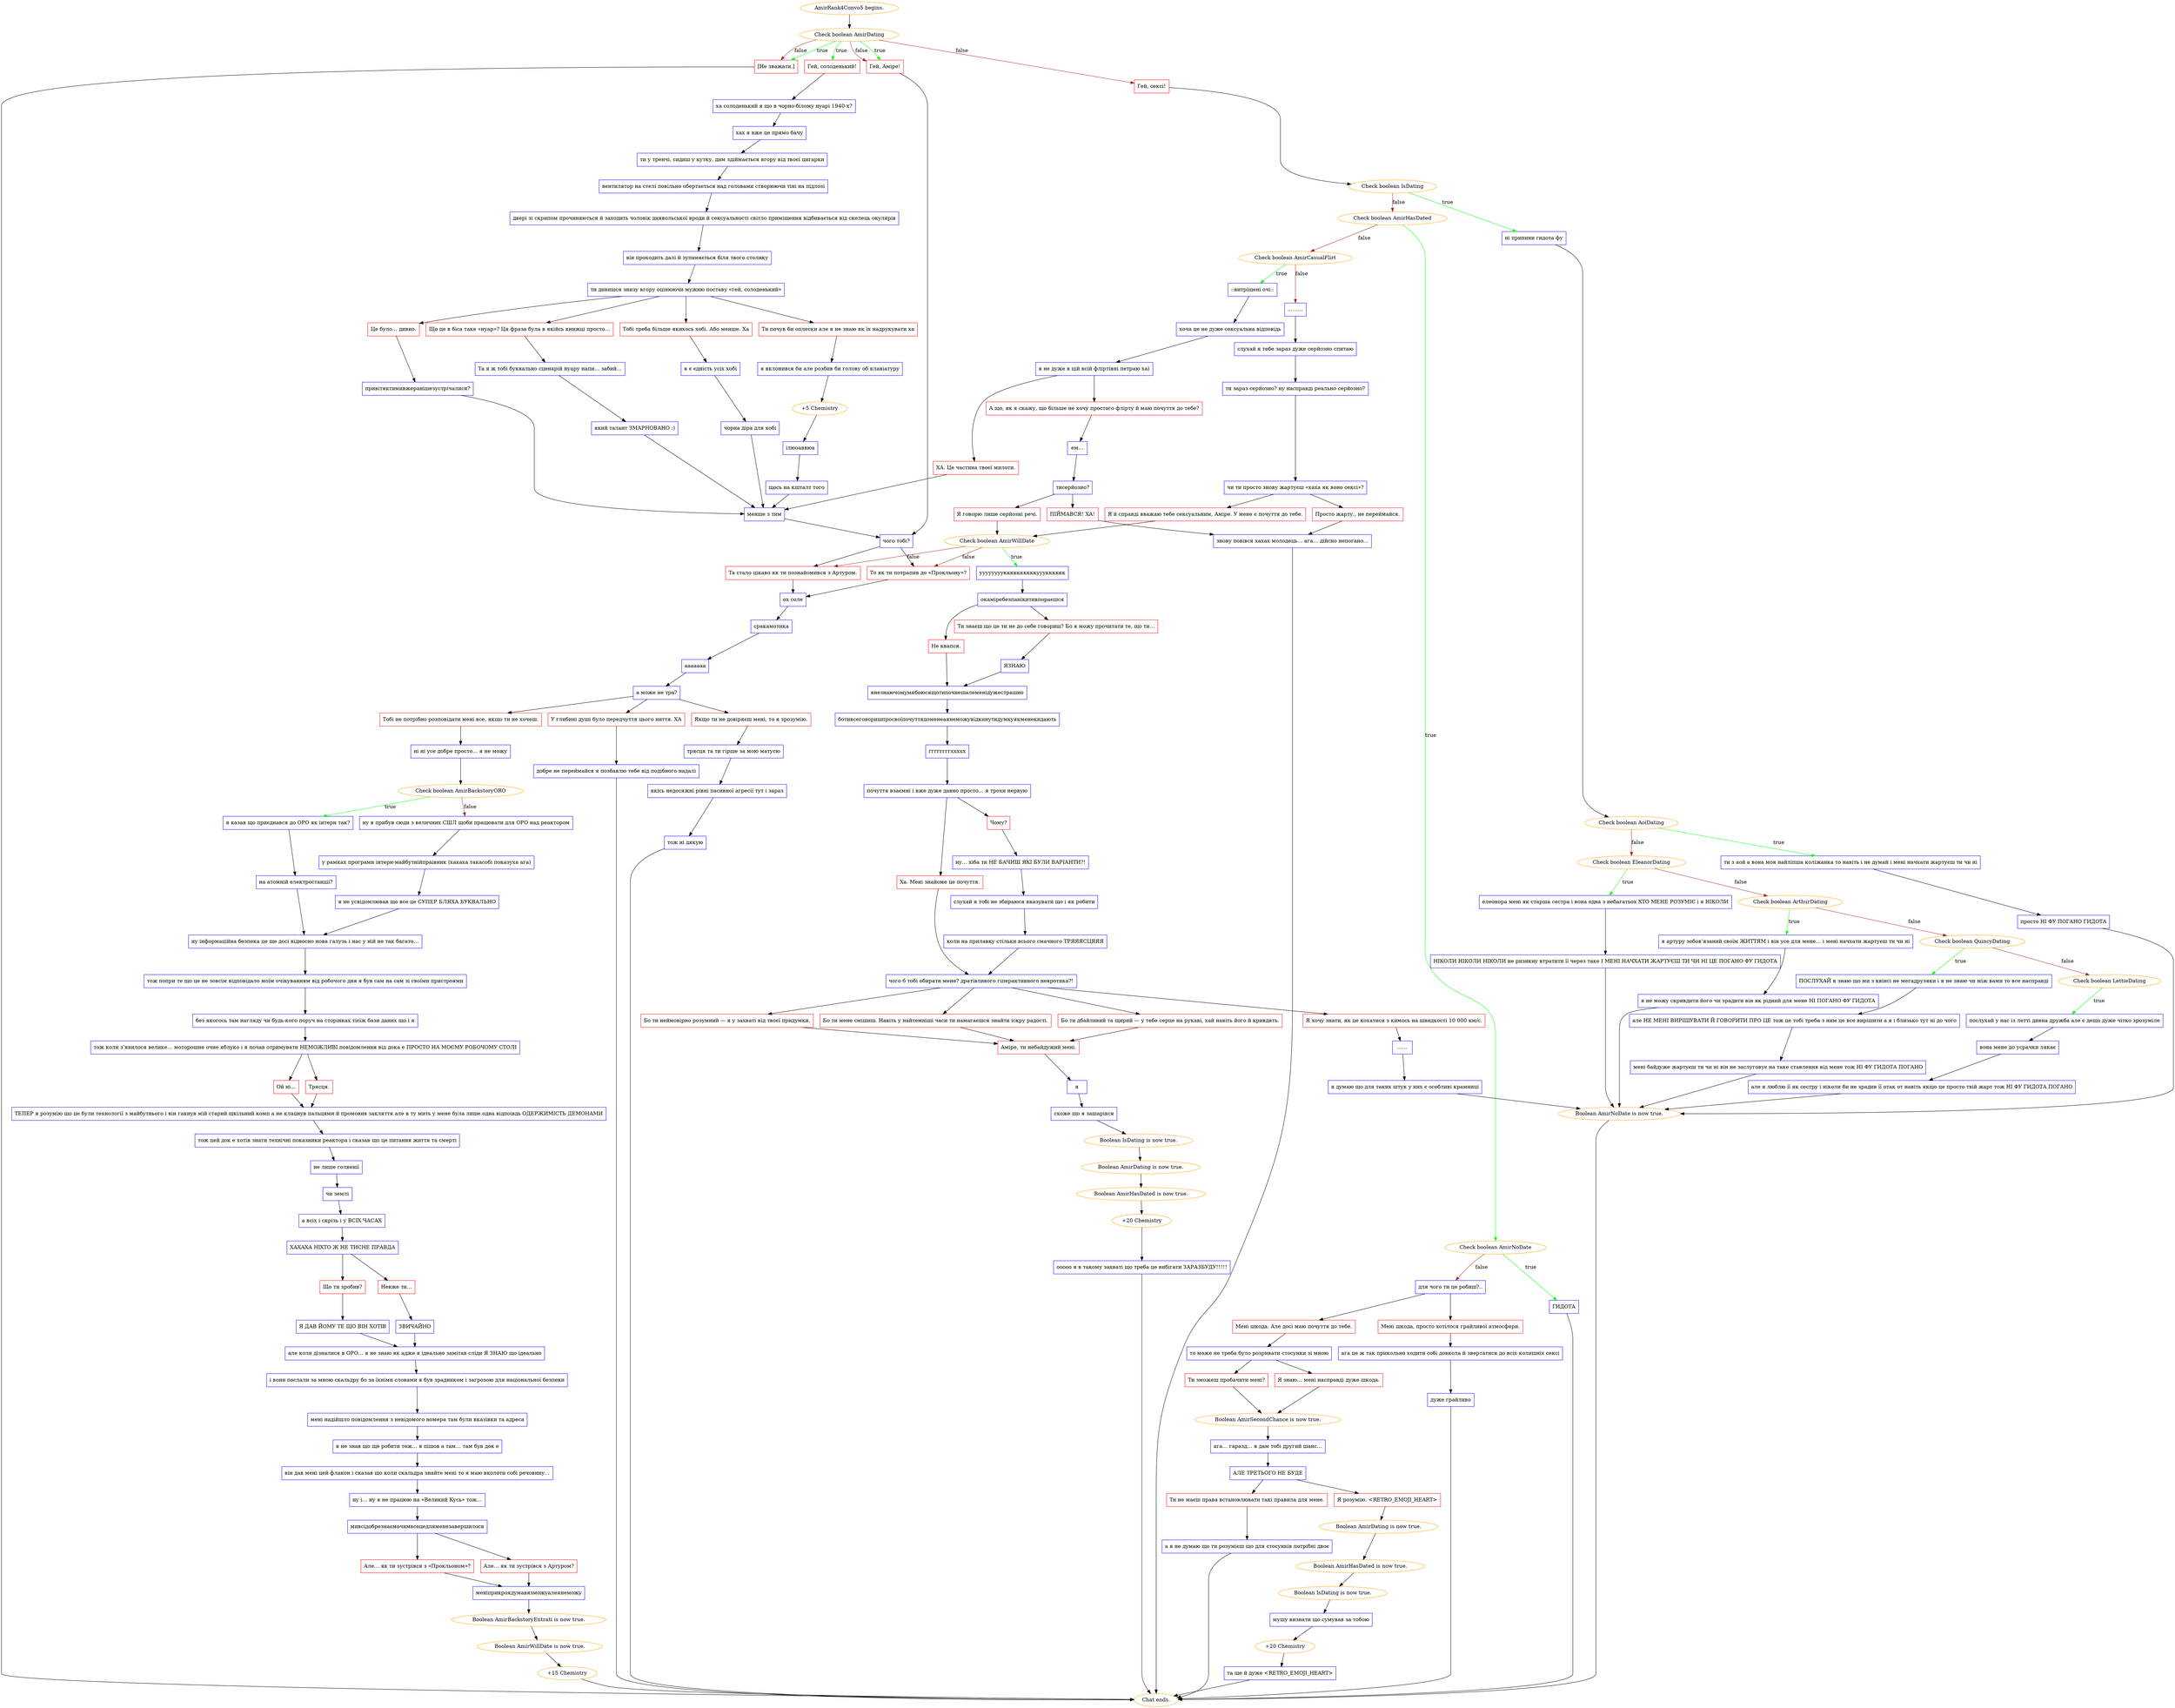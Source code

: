 digraph {
	"AmirRank4Convo5 begins." [color=orange];
		"AmirRank4Convo5 begins." -> j1041127430;
	j1041127430 [label="Check boolean AmirDating",color=orange];
		j1041127430 -> j1395220908 [label=true,color=green];
		j1041127430 -> j2689413922 [label=true,color=green];
		j1041127430 -> j704229613 [label=true,color=green];
		j1041127430 -> j976728846 [label=false,color=brown];
		j1041127430 -> j2689413922 [label=false,color=brown];
		j1041127430 -> j704229613 [label=false,color=brown];
	j1395220908 [label="Гей, солоденький!",shape=box,color=red];
		j1395220908 -> j648113539;
	j2689413922 [label="Гей, Аміре!",shape=box,color=red];
		j2689413922 -> j4248701064;
	j704229613 [label="[Не зважати.]",shape=box,color=red];
		j704229613 -> "Chat ends.";
	j976728846 [label="Гей, сексі!",shape=box,color=red];
		j976728846 -> j1285885712;
	j648113539 [label="ха солоденький я що в чорно-білому нуарі 1940-х?",shape=box,color=blue];
		j648113539 -> j594593402;
	j4248701064 [label="чого тобі?",shape=box,color=blue];
		j4248701064 -> j599991229;
		j4248701064 -> j4279975997;
	"Chat ends." [color=orange];
	j1285885712 [label="Check boolean IsDating",color=orange];
		j1285885712 -> j2408751337 [label=true,color=green];
		j1285885712 -> j1466932226 [label=false,color=brown];
	j594593402 [label="хах я вже це прямо бачу",shape=box,color=blue];
		j594593402 -> j3960043454;
	j599991229 [label="То як ти потрапив до «Прокльону»?",shape=box,color=red];
		j599991229 -> j2011790300;
	j4279975997 [label="Та стало цікаво як ти познайомився з Артуром.",shape=box,color=red];
		j4279975997 -> j2011790300;
	j2408751337 [label="ні припини гидота фу",shape=box,color=blue];
		j2408751337 -> j2194901993;
	j1466932226 [label="Check boolean AmirHasDated",color=orange];
		j1466932226 -> j2389968274 [label=true,color=green];
		j1466932226 -> j4212409289 [label=false,color=brown];
	j3960043454 [label="ти у тренчі, сидиш у кутку, дим здіймається вгору від твоєї цигарки",shape=box,color=blue];
		j3960043454 -> j3484542692;
	j2011790300 [label="ох соле",shape=box,color=blue];
		j2011790300 -> j329697444;
	j2194901993 [label="Check boolean AoiDating",color=orange];
		j2194901993 -> j456572228 [label=true,color=green];
		j2194901993 -> j270986833 [label=false,color=brown];
	j2389968274 [label="Check boolean AmirNoDate",color=orange];
		j2389968274 -> j250165772 [label=true,color=green];
		j2389968274 -> j725015805 [label=false,color=brown];
	j4212409289 [label="Check boolean AmirCasualFlirt",color=orange];
		j4212409289 -> j1807291625 [label=true,color=green];
		j4212409289 -> j999226437 [label=false,color=brown];
	j3484542692 [label="вентилятор на стелі повільно обертається над головами створюючи тіні на підлозі",shape=box,color=blue];
		j3484542692 -> j2135429478;
	j329697444 [label="сракамотика",shape=box,color=blue];
		j329697444 -> j2472386879;
	j456572228 [label="ти з аой а вона моя найліпша коліжанка то навіть і не думай і мені начхати жартуєш ти чи ні",shape=box,color=blue];
		j456572228 -> j198416145;
	j270986833 [label="Check boolean EleanorDating",color=orange];
		j270986833 -> j1996934929 [label=true,color=green];
		j270986833 -> j248580380 [label=false,color=brown];
	j250165772 [label="ГИДОТА",shape=box,color=blue];
		j250165772 -> "Chat ends.";
	j725015805 [label="для чого ти це робиш?..",shape=box,color=blue];
		j725015805 -> j613754340;
		j725015805 -> j756534049;
	j1807291625 [label="::витріщені очі::",shape=box,color=blue];
		j1807291625 -> j36819861;
	j999226437 [label="………",shape=box,color=blue];
		j999226437 -> j4066821917;
	j2135429478 [label="двері зі скрипом прочиняються й заходить чоловік диявольської вроди й сексуальності світло приміщення відбивається від скелець окулярів",shape=box,color=blue];
		j2135429478 -> j2337326293;
	j2472386879 [label="ааааааа",shape=box,color=blue];
		j2472386879 -> j4048414238;
	j198416145 [label="просто НІ ФУ ПОГАНО ГИДОТА",shape=box,color=blue];
		j198416145 -> j2322051913;
	j1996934929 [label="елеонора мені як старша сестра і вона одна з небагатьох ХТО МЕНЕ РОЗУМІЄ і я НІКОЛИ",shape=box,color=blue];
		j1996934929 -> j253395789;
	j248580380 [label="Check boolean ArthurDating",color=orange];
		j248580380 -> j1954438629 [label=true,color=green];
		j248580380 -> j2042435166 [label=false,color=brown];
	j613754340 [label="Мені шкода. Але досі маю почуття до тебе.",shape=box,color=red];
		j613754340 -> j808114954;
	j756534049 [label="Мені шкода, просто хотілося грайливої атмосфери.",shape=box,color=red];
		j756534049 -> j3097386452;
	j36819861 [label="хоча це не дуже сексуальна відповідь",shape=box,color=blue];
		j36819861 -> j1165957489;
	j4066821917 [label="слухай я тебе зараз дуже серйозно спитаю",shape=box,color=blue];
		j4066821917 -> j4017319234;
	j2337326293 [label="він проходить далі й зупиняється біля твого столику",shape=box,color=blue];
		j2337326293 -> j1021710962;
	j4048414238 [label="а може не тра?",shape=box,color=blue];
		j4048414238 -> j1310504586;
		j4048414238 -> j982664486;
		j4048414238 -> j417471968;
	j2322051913 [label="Boolean AmirNoDate is now true.",color=orange];
		j2322051913 -> "Chat ends.";
	j253395789 [label="НІКОЛИ НІКОЛИ НІКОЛИ не ризикну втратити її через таке І МЕНІ НАЧХАТИ ЖАРТУЄШ ТИ ЧИ НІ ЦЕ ПОГАНО ФУ ГИДОТА",shape=box,color=blue];
		j253395789 -> j2322051913;
	j1954438629 [label="я артуру зобов’язаний своїм ЖИТТЯМ і він усе для мене… і мені начхати жартуєш ти чи ні",shape=box,color=blue];
		j1954438629 -> j4214191614;
	j2042435166 [label="Check boolean QuincyDating",color=orange];
		j2042435166 -> j1607333697 [label=true,color=green];
		j2042435166 -> j1355762945 [label=false,color=brown];
	j808114954 [label="то може не треба було розривати стосунки зі мною",shape=box,color=blue];
		j808114954 -> j101735640;
		j808114954 -> j2265041755;
	j3097386452 [label="ага це ж так прикольно ходити собі довкола й звертатися до всіх колишніх сексі",shape=box,color=blue];
		j3097386452 -> j583415569;
	j1165957489 [label="я не дуже в цій всій фліртівні петраю ха)",shape=box,color=blue];
		j1165957489 -> j637700000;
		j1165957489 -> j1778361279;
	j4017319234 [label="ти зараз серйозно? ну насправді реально серйозно?",shape=box,color=blue];
		j4017319234 -> j3837016385;
	j1021710962 [label="ти дивишся знизу вгору оцінюючи мужню поставу «гей, солоденький»",shape=box,color=blue];
		j1021710962 -> j3205072112;
		j1021710962 -> j3757547495;
		j1021710962 -> j2990519012;
		j1021710962 -> j2707209564;
	j1310504586 [label="Якщо ти не довіряєш мені, то я зрозумію.",shape=box,color=red];
		j1310504586 -> j3193072690;
	j982664486 [label="Тобі не потрібно розповідати мені все, якщо ти не хочеш.",shape=box,color=red];
		j982664486 -> j3706645605;
	j417471968 [label="У глибині душі було передчуття цього ниття. ХА",shape=box,color=red];
		j417471968 -> j1908809047;
	j4214191614 [label="я не можу скривдити його чи зрадити він як рідний для мене НІ ПОГАНО ФУ ГИДОТА",shape=box,color=blue];
		j4214191614 -> j2322051913;
	j1607333697 [label="ПОСЛУХАЙ я знаю що ми з квінсі не мегадрузяки і я не знаю чи між вами то все насправді",shape=box,color=blue];
		j1607333697 -> j2786757002;
	j1355762945 [label="Check boolean LettieDating",color=orange];
		j1355762945 -> j1823272086 [label=true,color=green];
	j101735640 [label="Я знаю… мені насправді дуже шкода.",shape=box,color=red];
		j101735640 -> j4101690616;
	j2265041755 [label="Ти зможеш пробачити мені?",shape=box,color=red];
		j2265041755 -> j4101690616;
	j583415569 [label="дуже грайливо",shape=box,color=blue];
		j583415569 -> "Chat ends.";
	j637700000 [label="ХА. Це частина твоєї милоти.",shape=box,color=red];
		j637700000 -> j2664118997;
	j1778361279 [label="А що, як я скажу, що більше не хочу простого флірту й маю почуття до тебе?",shape=box,color=red];
		j1778361279 -> j2281720505;
	j3837016385 [label="чи ти просто знову жартуєш «хаха як воно сексі»?",shape=box,color=blue];
		j3837016385 -> j483130771;
		j3837016385 -> j2916231451;
	j3205072112 [label="Що це в біса таке «нуар»? Ця фраза була в якійсь книжці просто…",shape=box,color=red];
		j3205072112 -> j2183761317;
	j3757547495 [label="Тобі треба більше якихось хобі. Або менше. Ха",shape=box,color=red];
		j3757547495 -> j2644362060;
	j2990519012 [label="Ти почув би оплески але я не знаю як їх надрукувати ха",shape=box,color=red];
		j2990519012 -> j712318059;
	j2707209564 [label="Це було… дивно.",shape=box,color=red];
		j2707209564 -> j1086062993;
	j3193072690 [label="трясця та ти гірше за мою матусю",shape=box,color=blue];
		j3193072690 -> j336924926;
	j3706645605 [label="ні ні усе добре просто… я не можу",shape=box,color=blue];
		j3706645605 -> j3897178294;
	j1908809047 [label="добре не переймайся я позбавлю тебе від подібного надалі",shape=box,color=blue];
		j1908809047 -> "Chat ends.";
	j2786757002 [label="але НЕ МЕНІ ВИРІШУВАТИ Й ГОВОРИТИ ПРО ЦЕ тож це тобі треба з ним це все вирішити а я і близько тут ні до чого",shape=box,color=blue];
		j2786757002 -> j1885590936;
	j1823272086 [label="послухай у нас із летті дивна дружба але є дещо дуже чітко зрозуміле",shape=box,color=blue];
		j1823272086 -> j707015204;
	j4101690616 [label="Boolean AmirSecondChance is now true.",color=orange];
		j4101690616 -> j2185395870;
	j2664118997 [label="менше з тим",shape=box,color=blue];
		j2664118997 -> j4248701064;
	j2281720505 [label="ем…",shape=box,color=blue];
		j2281720505 -> j402816949;
	j483130771 [label="Я й справді вважаю тебе сексуальним, Аміре. У мене є почуття до тебе.",shape=box,color=red];
		j483130771 -> j1750762052;
	j2916231451 [label="Просто жарту., не переймайся.",shape=box,color=red];
		j2916231451 -> j97988110;
	j2183761317 [label="Та я ж тобі буквально сценарій нуару напи… забий…",shape=box,color=blue];
		j2183761317 -> j779502076;
	j2644362060 [label="я є єдність усіх хобі",shape=box,color=blue];
		j2644362060 -> j301322373;
	j712318059 [label="я вклонився би але розбив би голову об клавіатуру",shape=box,color=blue];
		j712318059 -> j2236307034;
	j1086062993 [label="привітяктимивжеранішезустрічалися?",shape=box,color=blue];
		j1086062993 -> j2664118997;
	j336924926 [label="якісь недосяжні рівні пасивної агресії тут і зараз",shape=box,color=blue];
		j336924926 -> j597290721;
	j3897178294 [label="Check boolean AmirBackstoryORO",color=orange];
		j3897178294 -> j2439265049 [label=true,color=green];
		j3897178294 -> j3159291484 [label=false,color=brown];
	j1885590936 [label="мені байдуже жартуєш ти чи ні він не заслуговує на таке ставлення від мене тож НІ ФУ ГИДОТА ПОГАНО",shape=box,color=blue];
		j1885590936 -> j2322051913;
	j707015204 [label="вона мене до усрачки лякає",shape=box,color=blue];
		j707015204 -> j2551964301;
	j2185395870 [label="ага… гаразд… я дам тобі другий шанс…",shape=box,color=blue];
		j2185395870 -> j1978743369;
	j402816949 [label="тисерйозно?",shape=box,color=blue];
		j402816949 -> j3575079803;
		j402816949 -> j3917807379;
	j1750762052 [label="Check boolean AmirWillDate",color=orange];
		j1750762052 -> j627583761 [label=true,color=green];
		j1750762052 -> j599991229 [label=false,color=brown];
		j1750762052 -> j4279975997 [label=false,color=brown];
	j97988110 [label="знову повівся хахах молодець… ага… дійсно непогано…",shape=box,color=blue];
		j97988110 -> "Chat ends.";
	j779502076 [label="який талант ЗМАРНОВАНО :)",shape=box,color=blue];
		j779502076 -> j2664118997;
	j301322373 [label="чорна діра для хобі",shape=box,color=blue];
		j301322373 -> j2664118997;
	j2236307034 [label="+5 Chemistry",color=orange];
		j2236307034 -> j1472996203;
	j597290721 [label="тож ні дякую",shape=box,color=blue];
		j597290721 -> "Chat ends.";
	j2439265049 [label="я казав що приєднався до ОРО як інтерн так?",shape=box,color=blue];
		j2439265049 -> j146533052;
	j3159291484 [label="ну я прибув сюди з величних СШЛ щоби працювати для ОРО над реактором",shape=box,color=blue];
		j3159291484 -> j3732814591;
	j2551964301 [label="але я люблю її як сестру і ніколи би не зрадив її отак от навіть якщо це просто твій жарт тож НІ ФУ ГИДОТА ПОГАНО",shape=box,color=blue];
		j2551964301 -> j2322051913;
	j1978743369 [label="АЛЕ ТРЕТЬОГО НЕ БУДЕ",shape=box,color=blue];
		j1978743369 -> j3469146054;
		j1978743369 -> j253300276;
	j3575079803 [label="Я говорю лише серйозні речі.",shape=box,color=red];
		j3575079803 -> j1750762052;
	j3917807379 [label="ПІЙМАВСЯ! ХА!",shape=box,color=red];
		j3917807379 -> j97988110;
	j627583761 [label="ууууууууккккккккккууукккккк",shape=box,color=blue];
		j627583761 -> j1252514809;
	j1472996203 [label="ілюоаввюа",shape=box,color=blue];
		j1472996203 -> j3141500077;
	j146533052 [label="на атомній електростанції?",shape=box,color=blue];
		j146533052 -> j1854471022;
	j3732814591 [label="у рамках програми інтерн-майбутнійпраівник (хахаха такасобі показуха ага)",shape=box,color=blue];
		j3732814591 -> j359171642;
	j3469146054 [label="Я розумію. <RETRO_EMOJI_HEART>",shape=box,color=red];
		j3469146054 -> j252213158;
	j253300276 [label="Ти не маєш права встановлювати такі правила для мене.",shape=box,color=red];
		j253300276 -> j4206445267;
	j1252514809 [label="окаміребезпанікитивпораєшся",shape=box,color=blue];
		j1252514809 -> j662044273;
		j1252514809 -> j3561962906;
	j3141500077 [label="щось на кшталт того",shape=box,color=blue];
		j3141500077 -> j2664118997;
	j1854471022 [label="ну інформаційна безпека це ще досі відносно нова галузь і нас у ній не так багато…",shape=box,color=blue];
		j1854471022 -> j1553795372;
	j359171642 [label="я не усвідомлював що все це СУПЕР БЛЯХА БУКВАЛЬНО",shape=box,color=blue];
		j359171642 -> j1854471022;
	j252213158 [label="Boolean AmirDating is now true.",color=orange];
		j252213158 -> j2870327433;
	j4206445267 [label="а я не думаю що ти розумієш що для стосунків потрібні двоє",shape=box,color=blue];
		j4206445267 -> "Chat ends.";
	j662044273 [label="Не квапся.",shape=box,color=red];
		j662044273 -> j3354992901;
	j3561962906 [label="Ти знаєш що це ти не до себе говориш? Бо я можу прочитати те, що ти…",shape=box,color=red];
		j3561962906 -> j2601110785;
	j1553795372 [label="тож попри те що це не зовсім відповідало моїм очікуванням від робочого дня я був сам на сам зі своїми пристроями",shape=box,color=blue];
		j1553795372 -> j1645880009;
	j2870327433 [label="Boolean AmirHasDated is now true.",color=orange];
		j2870327433 -> j2378848752;
	j3354992901 [label="янезнаючомумябоюсящотипочнешалеменідужестрашно",shape=box,color=blue];
		j3354992901 -> j1327547698;
	j2601110785 [label="ЯЗНАЮ",shape=box,color=blue];
		j2601110785 -> j3354992901;
	j1645880009 [label="без якогось там нагляду чи будь-кого поруч на сторінках тієїж бази даних що і я",shape=box,color=blue];
		j1645880009 -> j2656137122;
	j2378848752 [label="Boolean IsDating is now true.",color=orange];
		j2378848752 -> j1511983836;
	j1327547698 [label="ботивсеговоришпросвоїпочуттядоменеаянеможувідкинутидумкуякменекидають",shape=box,color=blue];
		j1327547698 -> j2547307103;
	j2656137122 [label="тож коли з’явилося велике… моторошне очне яблуко і я почав отримувати НЕМОЖЛИВІ повідомлення від дока е ПРОСТО НА МОЄМУ РОБОЧОМУ СТОЛІ",shape=box,color=blue];
		j2656137122 -> j909995395;
		j2656137122 -> j1584746085;
	j1511983836 [label="мушу визнати що сумував за тобою",shape=box,color=blue];
		j1511983836 -> j1313961595;
	j2547307103 [label="ґґґґггггххххх",shape=box,color=blue];
		j2547307103 -> j3639242746;
	j909995395 [label="Ой ні…",shape=box,color=red];
		j909995395 -> j3598493651;
	j1584746085 [label="Трясця.",shape=box,color=red];
		j1584746085 -> j3598493651;
	j1313961595 [label="+20 Chemistry",color=orange];
		j1313961595 -> j4186533460;
	j3639242746 [label="почуття взаємні і вже дуже давно просто… я трохи нервую",shape=box,color=blue];
		j3639242746 -> j1642477710;
		j3639242746 -> j1220297324;
	j3598493651 [label="ТЕПЕР я розумію що це були технології з майбутнього і він гакнув мій старий шкільний комп а не клацнув пальцями й промовив закляття але в ту мить у мене була лише одна відпоівдь ОДЕРЖИМІСТЬ ДЕМОНАМИ",shape=box,color=blue];
		j3598493651 -> j2864389231;
	j4186533460 [label="та ще й дуже <RETRO_EMOJI_HEART>",shape=box,color=blue];
		j4186533460 -> "Chat ends.";
	j1642477710 [label="Ха. Мені знайоме це почуття.",shape=box,color=red];
		j1642477710 -> j2999606498;
	j1220297324 [label="Чому?",shape=box,color=red];
		j1220297324 -> j1061546963;
	j2864389231 [label="тож цей док е хотів знати технічні показники реактора і сказав що це питання життя та смерті",shape=box,color=blue];
		j2864389231 -> j3701679659;
	j2999606498 [label="чого б тобі обирати мене? дратівливого гіперактивного невротика?!",shape=box,color=blue];
		j2999606498 -> j501389065;
		j2999606498 -> j1417288909;
		j2999606498 -> j719559598;
		j2999606498 -> j903774478;
	j1061546963 [label="ну… хіба ти НЕ БАЧИШ ЯКІ БУЛИ ВАРІАНТИ?!",shape=box,color=blue];
		j1061546963 -> j2387842074;
	j3701679659 [label="не лише голвенії",shape=box,color=blue];
		j3701679659 -> j659258763;
	j501389065 [label="Бо ти неймовірно розумний — я у захваті від твоєї придумки.",shape=box,color=red];
		j501389065 -> j3349620806;
	j1417288909 [label="Бо ти дбайливий та щирий — у тебе серце на рукаві, хай навіть його й кривдять.",shape=box,color=red];
		j1417288909 -> j3349620806;
	j719559598 [label="Бо ти мене смішиш. Навіть у найтемніші часи ти намагаєшся знайти іскру радості.",shape=box,color=red];
		j719559598 -> j3349620806;
	j903774478 [label="Я хочу знати, як це кохатися з кимось на швидкості 10 000 км/с.",shape=box,color=red];
		j903774478 -> j3075412533;
	j2387842074 [label="слухай я тобі не збираюся вказувати що і як робити",shape=box,color=blue];
		j2387842074 -> j2828448964;
	j659258763 [label="чи землі",shape=box,color=blue];
		j659258763 -> j3683665807;
	j3349620806 [label="Аміре, ти небайдужий мені.",shape=box,color=red];
		j3349620806 -> j2699114602;
	j3075412533 [label="……",shape=box,color=blue];
		j3075412533 -> j528678808;
	j2828448964 [label="коли на прилавку стільки всього смачного ТРЯЯЯСЦЯЯЯ",shape=box,color=blue];
		j2828448964 -> j2999606498;
	j3683665807 [label="а всіх і скрізь і у ВСІХ ЧАСАХ",shape=box,color=blue];
		j3683665807 -> j1982487752;
	j2699114602 [label="я",shape=box,color=blue];
		j2699114602 -> j51046288;
	j528678808 [label="я думаю що для таких штук у них є особливі крамниці",shape=box,color=blue];
		j528678808 -> j2322051913;
	j1982487752 [label="ХАХАХА НІХТО Ж НЕ ТИСНЕ ПРАВДА",shape=box,color=blue];
		j1982487752 -> j1884281695;
		j1982487752 -> j637047745;
	j51046288 [label="схоже що я зашарівся",shape=box,color=blue];
		j51046288 -> j95050780;
	j1884281695 [label="Що ти зробив?",shape=box,color=red];
		j1884281695 -> j350798130;
	j637047745 [label="Невже ти…",shape=box,color=red];
		j637047745 -> j3353596648;
	j95050780 [label="Boolean IsDating is now true.",color=orange];
		j95050780 -> j3185446954;
	j350798130 [label="Я ДАВ ЙОМУ ТЕ ЩО ВІН ХОТІВ",shape=box,color=blue];
		j350798130 -> j415766471;
	j3353596648 [label="ЗВИЧАЙНО",shape=box,color=blue];
		j3353596648 -> j415766471;
	j3185446954 [label="Boolean AmirDating is now true.",color=orange];
		j3185446954 -> j3431893795;
	j415766471 [label="але коли дізналися в ОРО… я не знаю як адже я ідеально замітав сліди Я ЗНАЮ що ідеально",shape=box,color=blue];
		j415766471 -> j3471489173;
	j3431893795 [label="Boolean AmirHasDated is now true.",color=orange];
		j3431893795 -> j671954604;
	j3471489173 [label="і вони послали за мною скальдру бо за їхніми словами я був зрадником і загрозою для національної безпеки",shape=box,color=blue];
		j3471489173 -> j1685626234;
	j671954604 [label="+20 Chemistry",color=orange];
		j671954604 -> j2431977988;
	j1685626234 [label="мені надійшло повідомлення з невідомого номера там були вказівки та адреса",shape=box,color=blue];
		j1685626234 -> j839877558;
	j2431977988 [label="ооооо я в такому захваті що треба це вибігати ЗАРАЗБУДУ!!!!!",shape=box,color=blue];
		j2431977988 -> "Chat ends.";
	j839877558 [label="я не знав що ще робити тож… я пішов а там… там був док е",shape=box,color=blue];
		j839877558 -> j1404544614;
	j1404544614 [label="він дав мені цей флакон і сказав що коли скальдра знайте мені то я маю вколоти собі речовину…",shape=box,color=blue];
		j1404544614 -> j2725772668;
	j2725772668 [label="ну і… ну я не працюю на «Великий Кусь» тож…",shape=box,color=blue];
		j2725772668 -> j2417193382;
	j2417193382 [label="мивсідобрезнаємочимвсецедляменезавершилося",shape=box,color=blue];
		j2417193382 -> j1424337593;
		j2417193382 -> j1140956716;
	j1424337593 [label="Але… як ти зустрівся з «Прокльоном»?",shape=box,color=red];
		j1424337593 -> j1740253226;
	j1140956716 [label="Але… як ти зустрівся з Артуром?",shape=box,color=red];
		j1140956716 -> j1740253226;
	j1740253226 [label="меніприкроядумавязможуалеянеможу",shape=box,color=blue];
		j1740253226 -> j3037851875;
	j3037851875 [label="Boolean AmirBackstoryEntrati is now true.",color=orange];
		j3037851875 -> j3754834029;
	j3754834029 [label="Boolean AmirWillDate is now true.",color=orange];
		j3754834029 -> j4072819434;
	j4072819434 [label="+15 Chemistry",color=orange];
		j4072819434 -> "Chat ends.";
}